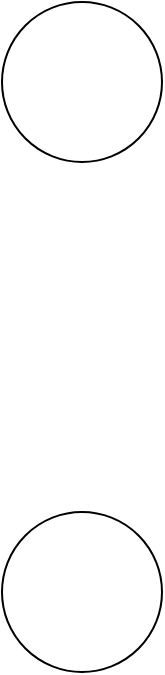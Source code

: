 <mxfile version="22.1.16" type="github">
  <diagram name="Page-1" id="o9Q4rjsFxpSF77I3_r0L">
    <mxGraphModel dx="3169" dy="953" grid="0" gridSize="10" guides="1" tooltips="1" connect="1" arrows="1" fold="1" page="0" pageScale="1" pageWidth="850" pageHeight="1100" math="0" shadow="0">
      <root>
        <mxCell id="0" />
        <mxCell id="1" parent="0" />
        <mxCell id="TF3HSX-W0WKJXSVS0arP-4" value="" style="ellipse;whiteSpace=wrap;html=1;fontSize=16;" parent="1" vertex="1">
          <mxGeometry x="-918" y="197" width="80" height="80" as="geometry" />
        </mxCell>
        <mxCell id="_7H6aaiCmP1yLBMC8Tfu-1" value="" style="ellipse;whiteSpace=wrap;html=1;aspect=fixed;" parent="1" vertex="1">
          <mxGeometry x="-918" y="452" width="80" height="80" as="geometry" />
        </mxCell>
      </root>
    </mxGraphModel>
  </diagram>
</mxfile>
